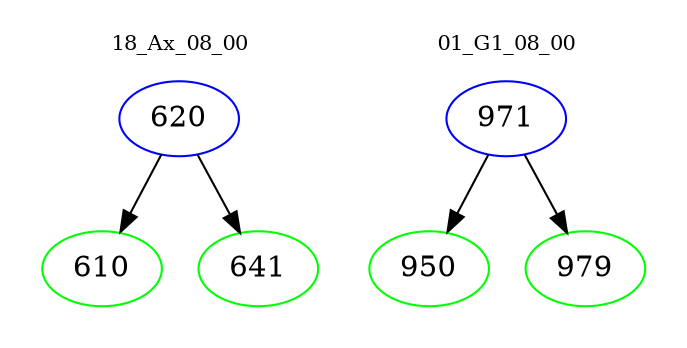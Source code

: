 digraph{
subgraph cluster_0 {
color = white
label = "18_Ax_08_00";
fontsize=10;
T0_620 [label="620", color="blue"]
T0_620 -> T0_610 [color="black"]
T0_610 [label="610", color="green"]
T0_620 -> T0_641 [color="black"]
T0_641 [label="641", color="green"]
}
subgraph cluster_1 {
color = white
label = "01_G1_08_00";
fontsize=10;
T1_971 [label="971", color="blue"]
T1_971 -> T1_950 [color="black"]
T1_950 [label="950", color="green"]
T1_971 -> T1_979 [color="black"]
T1_979 [label="979", color="green"]
}
}
